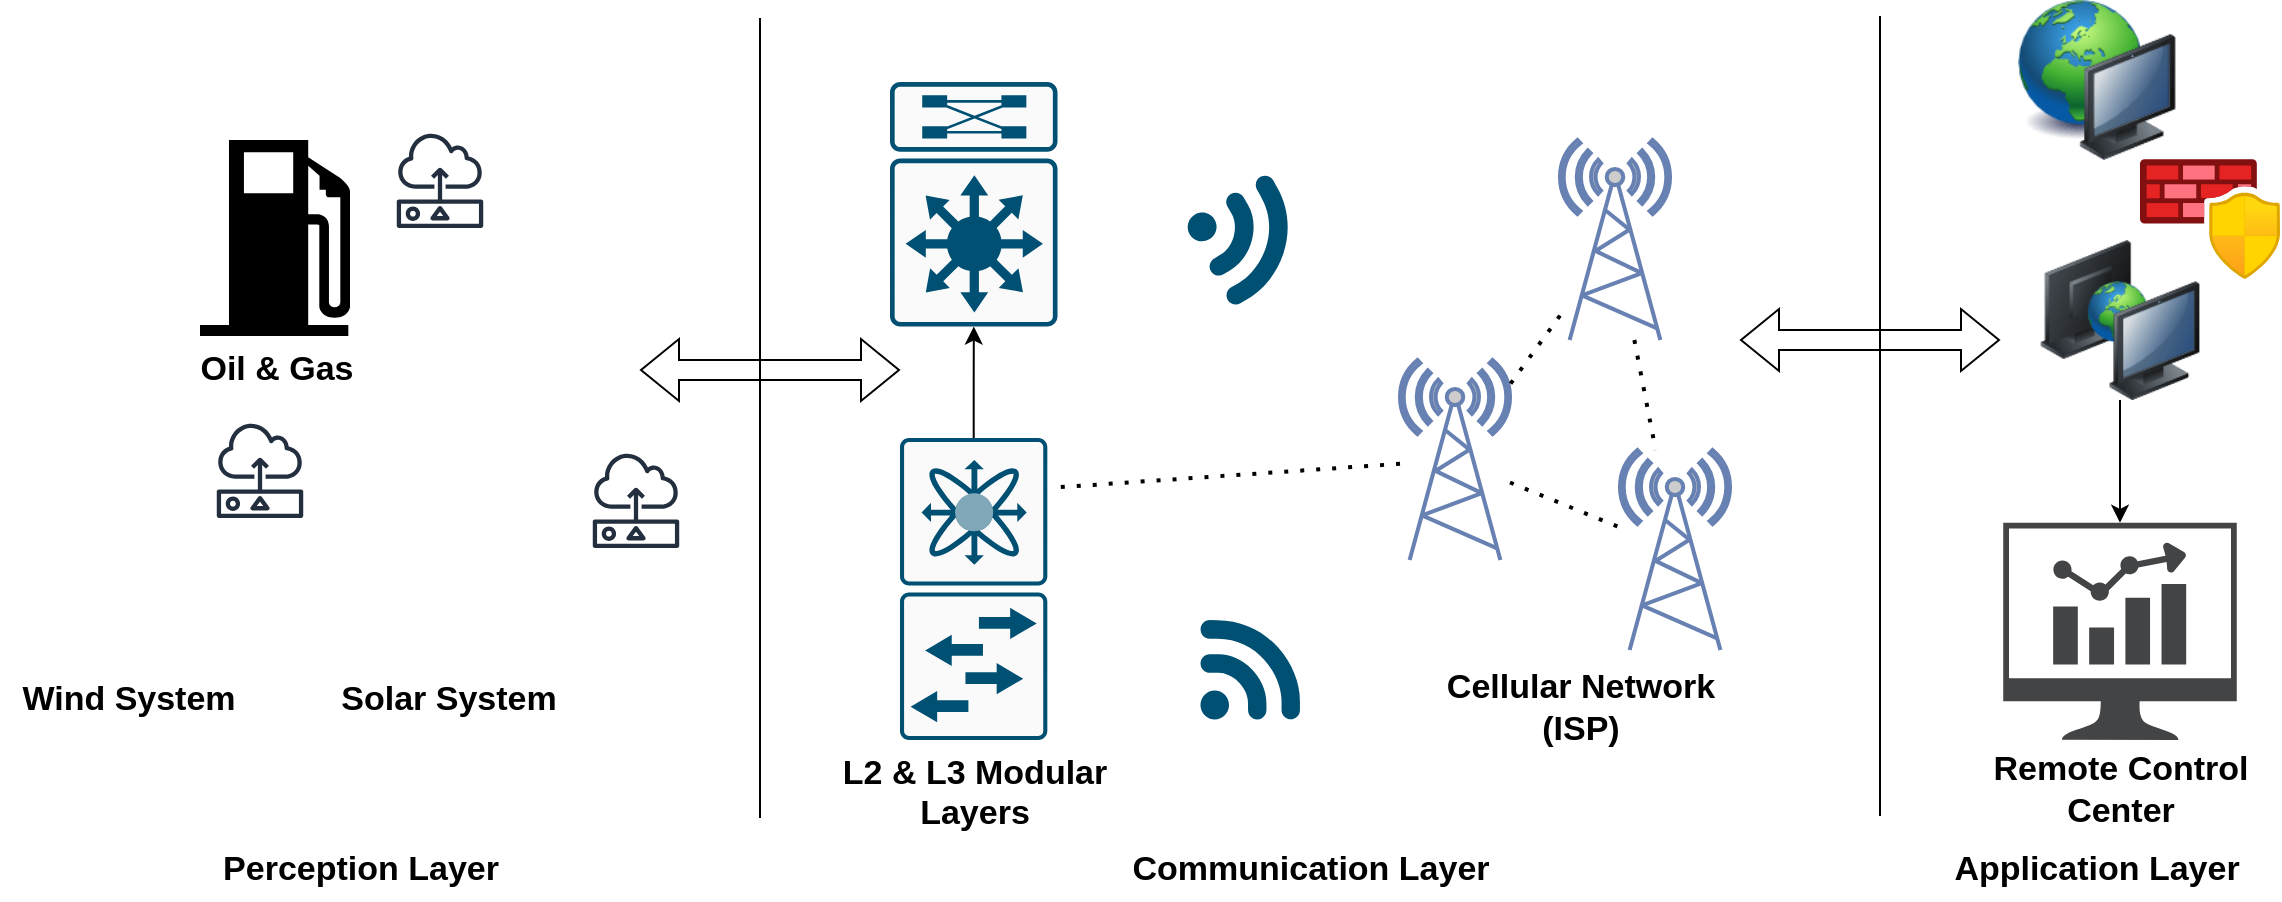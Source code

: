 <mxfile version="20.1.1" type="github" pages="2"><diagram id="rK72X3m5vMB00BmwiwoZ" name="Fig1_ApplicationDomain"><mxGraphModel dx="1374" dy="762" grid="1" gridSize="10" guides="1" tooltips="1" connect="1" arrows="1" fold="1" page="1" pageScale="1" pageWidth="1169" pageHeight="827" math="0" shadow="0"><root><mxCell id="0"/><mxCell id="1" parent="0"/><mxCell id="coE5G4jm5v8-JlX__iyx-1" value="Oil &amp;amp; Gas" style="shape=mxgraph.signs.transportation.gas_4;html=1;pointerEvents=1;fillColor=#000000;strokeColor=none;verticalLabelPosition=bottom;verticalAlign=top;align=center;fontFamily=Helvetica;fontStyle=1;fontSize=17;" parent="1" vertex="1"><mxGeometry x="120" y="180" width="75" height="98" as="geometry"/></mxCell><mxCell id="coE5G4jm5v8-JlX__iyx-2" value="Wind System" style="shape=image;html=1;verticalAlign=top;verticalLabelPosition=bottom;labelBackgroundColor=#ffffff;imageAspect=0;aspect=fixed;image=https://cdn0.iconfinder.com/data/icons/green-world/80/Green_World-01-128.png;fontFamily=Helvetica;fontStyle=1;fontSize=17;" parent="1" vertex="1"><mxGeometry x="20" y="315" width="128" height="128" as="geometry"/></mxCell><mxCell id="coE5G4jm5v8-JlX__iyx-3" value="Solar System" style="shape=image;html=1;verticalAlign=top;verticalLabelPosition=bottom;labelBackgroundColor=#ffffff;imageAspect=0;aspect=fixed;image=https://cdn2.iconfinder.com/data/icons/business-and-education-1/512/133_Solar_Panel_Energy_technology_smart_city_technology_smart-128.png;fontFamily=Helvetica;fontStyle=1;fontSize=17;" parent="1" vertex="1"><mxGeometry x="180" y="315" width="128" height="128" as="geometry"/></mxCell><mxCell id="coE5G4jm5v8-JlX__iyx-6" value="" style="sketch=0;outlineConnect=0;fontColor=#232F3E;gradientColor=none;strokeColor=#232F3E;fillColor=#ffffff;dashed=0;verticalLabelPosition=bottom;verticalAlign=top;align=center;html=1;fontSize=17;fontStyle=1;aspect=fixed;shape=mxgraph.aws4.resourceIcon;resIcon=mxgraph.aws4.sensor;fontFamily=Helvetica;" parent="1" vertex="1"><mxGeometry x="308" y="330" width="60" height="60" as="geometry"/></mxCell><mxCell id="coE5G4jm5v8-JlX__iyx-7" value="" style="sketch=0;outlineConnect=0;fontColor=#232F3E;gradientColor=none;strokeColor=#232F3E;fillColor=#ffffff;dashed=0;verticalLabelPosition=bottom;verticalAlign=top;align=center;html=1;fontSize=17;fontStyle=1;aspect=fixed;shape=mxgraph.aws4.resourceIcon;resIcon=mxgraph.aws4.sensor;fontFamily=Helvetica;" parent="1" vertex="1"><mxGeometry x="210" y="170" width="60" height="60" as="geometry"/></mxCell><mxCell id="coE5G4jm5v8-JlX__iyx-8" value="" style="sketch=0;outlineConnect=0;fontColor=#232F3E;gradientColor=none;strokeColor=#232F3E;fillColor=#ffffff;dashed=0;verticalLabelPosition=bottom;verticalAlign=top;align=center;html=1;fontSize=17;fontStyle=1;aspect=fixed;shape=mxgraph.aws4.resourceIcon;resIcon=mxgraph.aws4.sensor;fontFamily=Helvetica;" parent="1" vertex="1"><mxGeometry x="120" y="315" width="60" height="60" as="geometry"/></mxCell><mxCell id="coE5G4jm5v8-JlX__iyx-9" value="" style="sketch=0;pointerEvents=1;shadow=0;dashed=0;html=1;strokeColor=none;fillColor=#434445;aspect=fixed;labelPosition=center;verticalLabelPosition=bottom;verticalAlign=top;align=center;outlineConnect=0;shape=mxgraph.vvd.nsx_dashboard;fontFamily=Helvetica;fontSize=17;fontStyle=1" parent="1" vertex="1"><mxGeometry x="1021.61" y="371.4" width="116.77" height="108.6" as="geometry"/></mxCell><mxCell id="coE5G4jm5v8-JlX__iyx-10" value="" style="endArrow=none;html=1;rounded=0;fontFamily=Helvetica;fontSize=17;fontStyle=1" parent="1" edge="1"><mxGeometry width="50" height="50" relative="1" as="geometry"><mxPoint x="400" y="519" as="sourcePoint"/><mxPoint x="400" y="119" as="targetPoint"/></mxGeometry></mxCell><mxCell id="coE5G4jm5v8-JlX__iyx-11" value="" style="image;html=1;image=img/lib/clip_art/computers/Network_128x128.png;fontFamily=Helvetica;fontSize=17;fontStyle=1" parent="1" vertex="1"><mxGeometry x="1028.38" y="110" width="80" height="80" as="geometry"/></mxCell><mxCell id="coE5G4jm5v8-JlX__iyx-16" style="edgeStyle=orthogonalEdgeStyle;rounded=0;orthogonalLoop=1;jettySize=auto;html=1;fontFamily=Helvetica;fontSize=17;fontStyle=1" parent="1" source="coE5G4jm5v8-JlX__iyx-12" target="coE5G4jm5v8-JlX__iyx-9" edge="1"><mxGeometry relative="1" as="geometry"/></mxCell><mxCell id="coE5G4jm5v8-JlX__iyx-12" value="" style="image;html=1;image=img/lib/clip_art/computers/Network_2_128x128.png;fontFamily=Helvetica;fontSize=17;fontStyle=1" parent="1" vertex="1"><mxGeometry x="1040" y="230" width="80" height="80" as="geometry"/></mxCell><mxCell id="coE5G4jm5v8-JlX__iyx-13" value="" style="aspect=fixed;html=1;points=[];align=center;image;fontSize=17;image=img/lib/azure2/networking/Azure_Firewall_Manager.svg;fontFamily=Helvetica;fontStyle=1" parent="1" vertex="1"><mxGeometry x="1090" y="189.5" width="70" height="60" as="geometry"/></mxCell><mxCell id="coE5G4jm5v8-JlX__iyx-18" value="" style="endArrow=none;html=1;rounded=0;fontFamily=Helvetica;fontSize=17;fontStyle=1" parent="1" edge="1"><mxGeometry width="50" height="50" relative="1" as="geometry"><mxPoint x="960" y="518" as="sourcePoint"/><mxPoint x="960" y="118" as="targetPoint"/></mxGeometry></mxCell><mxCell id="coE5G4jm5v8-JlX__iyx-21" value="" style="edgeStyle=orthogonalEdgeStyle;rounded=0;orthogonalLoop=1;jettySize=auto;html=1;fontFamily=Helvetica;fontSize=17;fontStyle=1" parent="1" source="coE5G4jm5v8-JlX__iyx-19" target="coE5G4jm5v8-JlX__iyx-20" edge="1"><mxGeometry relative="1" as="geometry"/></mxCell><mxCell id="coE5G4jm5v8-JlX__iyx-19" value="L2 &amp;amp; L3 Modular&lt;br style=&quot;font-size: 17px;&quot;&gt;Layers" style="sketch=0;points=[[0.015,0.015,0],[0.985,0.015,0],[0.985,0.985,0],[0.015,0.985,0],[0.25,0,0],[0.5,0,0],[0.75,0,0],[1,0.25,0],[1,0.5,0],[1,0.75,0],[0.75,1,0],[0.5,1,0],[0.25,1,0],[0,0.75,0],[0,0.5,0],[0,0.25,0]];verticalLabelPosition=bottom;html=1;verticalAlign=top;aspect=fixed;align=center;pointerEvents=1;shape=mxgraph.cisco19.rect;prIcon=l2_modular2;fillColor=#FAFAFA;strokeColor=#005073;fontFamily=Helvetica;fontSize=17;fontStyle=1" parent="1" vertex="1"><mxGeometry x="470" y="329" width="73.66" height="151" as="geometry"/></mxCell><mxCell id="coE5G4jm5v8-JlX__iyx-20" value="" style="sketch=0;points=[[0.015,0.015,0],[0.985,0.015,0],[0.985,0.985,0],[0.015,0.985,0],[0.25,0,0],[0.5,0,0],[0.75,0,0],[1,0.25,0],[1,0.5,0],[1,0.75,0],[0.75,1,0],[0.5,1,0],[0.25,1,0],[0,0.75,0],[0,0.5,0],[0,0.25,0]];verticalLabelPosition=bottom;html=1;verticalAlign=top;aspect=fixed;align=center;pointerEvents=1;shape=mxgraph.cisco19.rect;prIcon=l3_modular;fillColor=#FAFAFA;strokeColor=#005073;fontFamily=Helvetica;fontSize=17;fontStyle=1" parent="1" vertex="1"><mxGeometry x="465" y="151" width="83.75" height="122.27" as="geometry"/></mxCell><mxCell id="coE5G4jm5v8-JlX__iyx-25" value="" style="fontColor=#0066CC;verticalAlign=top;verticalLabelPosition=bottom;labelPosition=center;align=center;html=1;outlineConnect=0;fillColor=#CCCCCC;strokeColor=#6881B3;gradientColor=none;gradientDirection=north;strokeWidth=2;shape=mxgraph.networks.radio_tower;fontFamily=Helvetica;fontSize=17;fontStyle=1" parent="1" vertex="1"><mxGeometry x="800" y="180" width="55" height="100" as="geometry"/></mxCell><mxCell id="coE5G4jm5v8-JlX__iyx-27" value="" style="points=[[0.005,0.09,0],[0.08,0,0],[0.76,0.25,0],[1,0.92,0],[0.91,0.995,0],[0.57,0.995,0],[0.045,0.955,0],[0.005,0.43,0]];verticalLabelPosition=bottom;sketch=0;html=1;verticalAlign=top;aspect=fixed;align=center;pointerEvents=1;shape=mxgraph.cisco19.3g_4g_indicator;fillColor=#005073;strokeColor=none;fontFamily=Helvetica;fontSize=17;fontStyle=1;rotation=60;" parent="1" vertex="1"><mxGeometry x="620" y="205" width="50" height="50" as="geometry"/></mxCell><mxCell id="coE5G4jm5v8-JlX__iyx-30" value="" style="fontColor=#0066CC;verticalAlign=top;verticalLabelPosition=bottom;labelPosition=center;align=center;html=1;outlineConnect=0;fillColor=#CCCCCC;strokeColor=#6881B3;gradientColor=none;gradientDirection=north;strokeWidth=2;shape=mxgraph.networks.radio_tower;fontFamily=Helvetica;fontSize=17;fontStyle=1" parent="1" vertex="1"><mxGeometry x="720" y="290" width="55" height="100" as="geometry"/></mxCell><mxCell id="coE5G4jm5v8-JlX__iyx-31" value="" style="fontColor=#0066CC;verticalAlign=top;verticalLabelPosition=bottom;labelPosition=center;align=center;html=1;outlineConnect=0;fillColor=#CCCCCC;strokeColor=#6881B3;gradientColor=none;gradientDirection=north;strokeWidth=2;shape=mxgraph.networks.radio_tower;fontFamily=Helvetica;fontSize=17;fontStyle=1" parent="1" vertex="1"><mxGeometry x="830" y="335" width="55" height="100" as="geometry"/></mxCell><mxCell id="coE5G4jm5v8-JlX__iyx-32" value="" style="endArrow=none;dashed=1;html=1;dashPattern=1 3;strokeWidth=2;rounded=0;fontFamily=Helvetica;fontSize=17;fontStyle=1;entryX=1.079;entryY=0.163;entryDx=0;entryDy=0;entryPerimeter=0;" parent="1" source="coE5G4jm5v8-JlX__iyx-30" target="coE5G4jm5v8-JlX__iyx-19" edge="1"><mxGeometry width="50" height="50" relative="1" as="geometry"><mxPoint x="490" y="390" as="sourcePoint"/><mxPoint x="620" y="350" as="targetPoint"/></mxGeometry></mxCell><mxCell id="coE5G4jm5v8-JlX__iyx-33" value="" style="endArrow=none;dashed=1;html=1;dashPattern=1 3;strokeWidth=2;rounded=0;fontFamily=Helvetica;fontSize=17;fontStyle=1" parent="1" source="coE5G4jm5v8-JlX__iyx-30" target="coE5G4jm5v8-JlX__iyx-31" edge="1"><mxGeometry width="50" height="50" relative="1" as="geometry"><mxPoint x="780" y="405" as="sourcePoint"/><mxPoint x="820" y="355" as="targetPoint"/></mxGeometry></mxCell><mxCell id="coE5G4jm5v8-JlX__iyx-35" value="" style="endArrow=none;dashed=1;html=1;dashPattern=1 3;strokeWidth=2;rounded=0;fontFamily=Helvetica;fontSize=17;fontStyle=1" parent="1" source="coE5G4jm5v8-JlX__iyx-25" target="coE5G4jm5v8-JlX__iyx-31" edge="1"><mxGeometry width="50" height="50" relative="1" as="geometry"><mxPoint x="890" y="285" as="sourcePoint"/><mxPoint x="840" y="383.75" as="targetPoint"/></mxGeometry></mxCell><mxCell id="coE5G4jm5v8-JlX__iyx-36" value="" style="endArrow=none;dashed=1;html=1;dashPattern=1 3;strokeWidth=2;rounded=0;fontFamily=Helvetica;fontSize=17;fontStyle=1" parent="1" source="coE5G4jm5v8-JlX__iyx-25" target="coE5G4jm5v8-JlX__iyx-30" edge="1"><mxGeometry width="50" height="50" relative="1" as="geometry"><mxPoint x="785" y="361.25" as="sourcePoint"/><mxPoint x="840" y="383.75" as="targetPoint"/></mxGeometry></mxCell><mxCell id="coE5G4jm5v8-JlX__iyx-38" value="Cellular Network&lt;br style=&quot;font-size: 17px;&quot;&gt;(ISP)" style="text;html=1;align=center;verticalAlign=middle;resizable=0;points=[];autosize=1;strokeColor=none;fillColor=none;fontSize=17;fontFamily=Helvetica;fontStyle=1" parent="1" vertex="1"><mxGeometry x="730" y="439" width="160" height="50" as="geometry"/></mxCell><mxCell id="coE5G4jm5v8-JlX__iyx-39" value="Remote Control&lt;br style=&quot;font-size: 17px;&quot;&gt;Center" style="text;html=1;align=center;verticalAlign=middle;resizable=0;points=[];autosize=1;strokeColor=none;fillColor=none;fontSize=17;fontFamily=Helvetica;fontStyle=1" parent="1" vertex="1"><mxGeometry x="1005" y="480" width="150" height="50" as="geometry"/></mxCell><mxCell id="coE5G4jm5v8-JlX__iyx-41" value="Perception Layer" style="text;html=1;align=center;verticalAlign=middle;resizable=0;points=[];autosize=1;strokeColor=none;fillColor=none;fontSize=17;fontFamily=Helvetica;fontStyle=1" parent="1" vertex="1"><mxGeometry x="120" y="530" width="160" height="30" as="geometry"/></mxCell><mxCell id="coE5G4jm5v8-JlX__iyx-42" value="" style="shape=flexArrow;endArrow=classic;startArrow=classic;html=1;rounded=0;fontFamily=Helvetica;fontSize=17;" parent="1" edge="1"><mxGeometry width="100" height="100" relative="1" as="geometry"><mxPoint x="340" y="295" as="sourcePoint"/><mxPoint x="470" y="295" as="targetPoint"/></mxGeometry></mxCell><mxCell id="coE5G4jm5v8-JlX__iyx-43" value="" style="shape=flexArrow;endArrow=classic;startArrow=classic;html=1;rounded=0;fontFamily=Helvetica;fontSize=17;" parent="1" edge="1"><mxGeometry width="100" height="100" relative="1" as="geometry"><mxPoint x="890" y="280" as="sourcePoint"/><mxPoint x="1020" y="280" as="targetPoint"/></mxGeometry></mxCell><mxCell id="coE5G4jm5v8-JlX__iyx-44" value="" style="points=[[0.005,0.09,0],[0.08,0,0],[0.76,0.25,0],[1,0.92,0],[0.91,0.995,0],[0.57,0.995,0],[0.045,0.955,0],[0.005,0.43,0]];verticalLabelPosition=bottom;sketch=0;html=1;verticalAlign=top;aspect=fixed;align=center;pointerEvents=1;shape=mxgraph.cisco19.3g_4g_indicator;fillColor=#005073;strokeColor=none;fontFamily=Helvetica;fontSize=17;fontStyle=1;rotation=0;" parent="1" vertex="1"><mxGeometry x="620" y="420" width="50" height="50" as="geometry"/></mxCell><mxCell id="srr0h6KUcVqLJstd0T3c-1" value="Communication Layer&lt;span style=&quot;color: rgba(0, 0, 0, 0); font-family: monospace; font-size: 0px; font-weight: 400; text-align: start;&quot;&gt;%3CmxGraphModel%3E%3Croot%3E%3CmxCell%20id%3D%220%22%2F%3E%3CmxCell%20id%3D%221%22%20parent%3D%220%22%2F%3E%3CmxCell%20id%3D%222%22%20value%3D%22Edge%20layer%22%20style%3D%22text%3Bhtml%3D1%3Balign%3Dcenter%3BverticalAlign%3Dmiddle%3Bresizable%3D0%3Bpoints%3D%5B%5D%3Bautosize%3D1%3BstrokeColor%3Dnone%3BfillColor%3Dnone%3BfontSize%3D17%3BfontFamily%3DHelvetica%3BfontStyle%3D1%22%20vertex%3D%221%22%20parent%3D%221%22%3E%3CmxGeometry%20x%3D%2270%22%20y%3D%22605%22%20width%3D%22110%22%20height%3D%2230%22%20as%3D%22geometry%22%2F%3E%3C%2FmxCell%3E%3C%2Froot%3E%3C%2FmxGraphModel%3E&lt;/span&gt;" style="text;html=1;align=center;verticalAlign=middle;resizable=0;points=[];autosize=1;strokeColor=none;fillColor=none;fontSize=17;fontFamily=Helvetica;fontStyle=1" parent="1" vertex="1"><mxGeometry x="575" y="530" width="200" height="30" as="geometry"/></mxCell><mxCell id="srr0h6KUcVqLJstd0T3c-2" value="Application Layer" style="text;html=1;align=center;verticalAlign=middle;resizable=0;points=[];autosize=1;strokeColor=none;fillColor=none;fontSize=17;fontFamily=Helvetica;fontStyle=1" parent="1" vertex="1"><mxGeometry x="983.38" y="530" width="170" height="30" as="geometry"/></mxCell></root></mxGraphModel></diagram><diagram id="ZoVW44z2NiMbvfJneWSY" name="Reliability"><mxGraphModel grid="1" page="1" gridSize="10" guides="1" tooltips="1" connect="1" arrows="1" fold="1" pageScale="1" pageWidth="1169" pageHeight="827" math="0" shadow="0"><root><mxCell id="0"/><mxCell id="1" parent="0"/><mxCell id="XeXZNXcUr9z7jRKHtCKk-20" value="" style="ellipse;whiteSpace=wrap;html=1;fontFamily=Helvetica;fontSize=18;fontStyle=1;strokeWidth=2;" vertex="1" parent="1"><mxGeometry x="80" y="200" width="770" height="250" as="geometry"/></mxCell><mxCell id="XeXZNXcUr9z7jRKHtCKk-24" style="edgeStyle=orthogonalEdgeStyle;rounded=0;orthogonalLoop=1;jettySize=auto;html=1;entryX=1;entryY=0.5;entryDx=0;entryDy=0;fontFamily=Helvetica;fontSize=14;strokeWidth=2;" edge="1" parent="1" source="XeXZNXcUr9z7jRKHtCKk-1" target="XeXZNXcUr9z7jRKHtCKk-23"><mxGeometry relative="1" as="geometry"><Array as="points"><mxPoint x="990" y="90"/></Array></mxGeometry></mxCell><mxCell id="XeXZNXcUr9z7jRKHtCKk-26" value="Consumer experience&lt;br style=&quot;font-size: 18px;&quot;&gt;of the grid&lt;br style=&quot;font-size: 18px;&quot;&gt;reliability evaluation" style="edgeLabel;html=1;align=center;verticalAlign=middle;resizable=0;points=[];fontSize=18;fontFamily=Helvetica;fontStyle=1" connectable="0" vertex="1" parent="XeXZNXcUr9z7jRKHtCKk-24"><mxGeometry x="-0.218" y="-1" relative="1" as="geometry"><mxPoint x="19" y="14" as="offset"/></mxGeometry></mxCell><mxCell id="XeXZNXcUr9z7jRKHtCKk-1" value="" style="shape=actor;whiteSpace=wrap;html=1;fontFamily=Helvetica;fontSize=18;fontStyle=1" vertex="1" parent="1"><mxGeometry x="970" y="285" width="40" height="60" as="geometry"/></mxCell><mxCell id="XeXZNXcUr9z7jRKHtCKk-2" value="Consumer" style="text;html=1;align=center;verticalAlign=middle;resizable=0;points=[];autosize=1;strokeColor=none;fillColor=none;fontSize=18;fontFamily=Helvetica;fontStyle=1" vertex="1" parent="1"><mxGeometry x="1015" y="306" width="110" height="40" as="geometry"/></mxCell><mxCell id="XeXZNXcUr9z7jRKHtCKk-15" style="edgeStyle=orthogonalEdgeStyle;rounded=0;orthogonalLoop=1;jettySize=auto;html=1;entryX=0;entryY=0.5;entryDx=0;entryDy=0;fontFamily=Helvetica;fontSize=18;fontStyle=1;strokeWidth=2;" edge="1" parent="1" source="XeXZNXcUr9z7jRKHtCKk-5" target="XeXZNXcUr9z7jRKHtCKk-14"><mxGeometry relative="1" as="geometry"/></mxCell><mxCell id="XeXZNXcUr9z7jRKHtCKk-5" value="" style="verticalLabelPosition=bottom;shadow=0;dashed=0;align=center;html=1;verticalAlign=top;strokeWidth=1;shape=mxgraph.electrical.signal_sources.current_source;fontFamily=Helvetica;fontSize=18;rotation=-90;fontStyle=1" vertex="1" parent="1"><mxGeometry x="382" y="276" width="40" height="60" as="geometry"/></mxCell><mxCell id="XeXZNXcUr9z7jRKHtCKk-9" style="edgeStyle=orthogonalEdgeStyle;rounded=0;orthogonalLoop=1;jettySize=auto;html=1;entryX=0.5;entryY=0;entryDx=0;entryDy=0;entryPerimeter=0;fontFamily=Helvetica;fontSize=18;fontStyle=1;strokeWidth=2;" edge="1" parent="1" source="XeXZNXcUr9z7jRKHtCKk-8" target="XeXZNXcUr9z7jRKHtCKk-5"><mxGeometry relative="1" as="geometry"/></mxCell><mxCell id="XeXZNXcUr9z7jRKHtCKk-8" value="Main Grid" style="shape=image;html=1;verticalAlign=top;verticalLabelPosition=bottom;labelBackgroundColor=#ffffff;imageAspect=0;aspect=fixed;image=https://cdn2.iconfinder.com/data/icons/business-and-education-1/512/127_Turbine_Verticle_axis_wind_technology_technology_smart-128.png;fontFamily=Helvetica;fontSize=18;fontStyle=1" vertex="1" parent="1"><mxGeometry x="180" y="218" width="128" height="128" as="geometry"/></mxCell><mxCell id="XeXZNXcUr9z7jRKHtCKk-17" style="edgeStyle=orthogonalEdgeStyle;rounded=0;orthogonalLoop=1;jettySize=auto;html=1;entryX=0.1;entryY=0.5;entryDx=0;entryDy=0;entryPerimeter=0;fontFamily=Helvetica;fontSize=18;fontStyle=1;strokeWidth=2;" edge="1" parent="1" source="XeXZNXcUr9z7jRKHtCKk-12" target="XeXZNXcUr9z7jRKHtCKk-1"><mxGeometry relative="1" as="geometry"/></mxCell><mxCell id="XeXZNXcUr9z7jRKHtCKk-12" value="Substation" style="shape=image;html=1;verticalAlign=top;verticalLabelPosition=bottom;labelBackgroundColor=#ffffff;imageAspect=0;aspect=fixed;image=https://cdn4.iconfinder.com/data/icons/public-transportation-11/128/Public_Transportation_EXPANDED-14-128.png;fontFamily=Helvetica;fontSize=18;fontStyle=1;strokeWidth=2;" vertex="1" parent="1"><mxGeometry x="620" y="251.5" width="128" height="128" as="geometry"/></mxCell><mxCell id="XeXZNXcUr9z7jRKHtCKk-16" style="edgeStyle=orthogonalEdgeStyle;rounded=0;orthogonalLoop=1;jettySize=auto;html=1;fontFamily=Helvetica;fontSize=18;fontStyle=1;strokeWidth=2;" edge="1" parent="1" target="XeXZNXcUr9z7jRKHtCKk-12"><mxGeometry relative="1" as="geometry"><mxPoint x="565" y="316.467" as="sourcePoint"/><mxPoint x="660" y="312.067" as="targetPoint"/></mxGeometry></mxCell><mxCell id="XeXZNXcUr9z7jRKHtCKk-14" value="" style="shape=image;html=1;verticalAlign=top;verticalLabelPosition=bottom;labelBackgroundColor=#ffffff;imageAspect=0;aspect=fixed;image=https://cdn3.iconfinder.com/data/icons/energy-and-power-glyph-24-px/24/Electricity_pole_electricity_pylon_power_mast_transmission_pole_utility_pylon-128.png;fontFamily=Helvetica;fontSize=18;fontStyle=1" vertex="1" parent="1"><mxGeometry x="500" y="274" width="65" height="65" as="geometry"/></mxCell><mxCell id="XeXZNXcUr9z7jRKHtCKk-19" value="" style="endArrow=none;dashed=1;html=1;dashPattern=1 3;strokeWidth=7;rounded=0;fontFamily=Helvetica;fontSize=18;spacing=4;fontStyle=1;fontColor=#FF66FF;fillColor=#0050ef;strokeColor=#001DBC;" edge="1" parent="1"><mxGeometry width="50" height="50" relative="1" as="geometry"><mxPoint x="880" y="640" as="sourcePoint"/><mxPoint x="880" y="10.5" as="targetPoint"/></mxGeometry></mxCell><mxCell id="XeXZNXcUr9z7jRKHtCKk-22" style="edgeStyle=orthogonalEdgeStyle;rounded=0;orthogonalLoop=1;jettySize=auto;html=1;fontFamily=Helvetica;fontSize=18;fontStyle=1;strokeWidth=2;entryX=0.5;entryY=1;entryDx=0;entryDy=0;" edge="1" parent="1" source="XeXZNXcUr9z7jRKHtCKk-21" target="XeXZNXcUr9z7jRKHtCKk-1"><mxGeometry relative="1" as="geometry"><mxPoint x="940" y="321" as="targetPoint"/></mxGeometry></mxCell><mxCell id="XeXZNXcUr9z7jRKHtCKk-25" value="Grid to consumer&lt;br style=&quot;font-size: 18px;&quot;&gt;Reliability&lt;br style=&quot;font-size: 18px;&quot;&gt;evaluation" style="edgeLabel;html=1;align=center;verticalAlign=middle;resizable=0;points=[];fontSize=18;fontFamily=Helvetica;fontStyle=1" connectable="0" vertex="1" parent="XeXZNXcUr9z7jRKHtCKk-22"><mxGeometry x="-0.001" y="3" relative="1" as="geometry"><mxPoint x="52" y="-48" as="offset"/></mxGeometry></mxCell><mxCell id="XeXZNXcUr9z7jRKHtCKk-21" value="SAIFI,SAIDI,MAIFI" style="shape=process;whiteSpace=wrap;html=1;backgroundOutline=1;fontFamily=Helvetica;fontSize=18;fontStyle=1" vertex="1" parent="1"><mxGeometry x="553" y="471" width="227" height="60" as="geometry"/></mxCell><mxCell id="XeXZNXcUr9z7jRKHtCKk-23" value="CELID, CEMM,CEMSMI" style="shape=process;whiteSpace=wrap;html=1;backgroundOutline=1;fontFamily=Helvetica;fontSize=18;fontStyle=1" vertex="1" parent="1"><mxGeometry x="553" y="60" width="227" height="60" as="geometry"/></mxCell></root></mxGraphModel></diagram></mxfile>